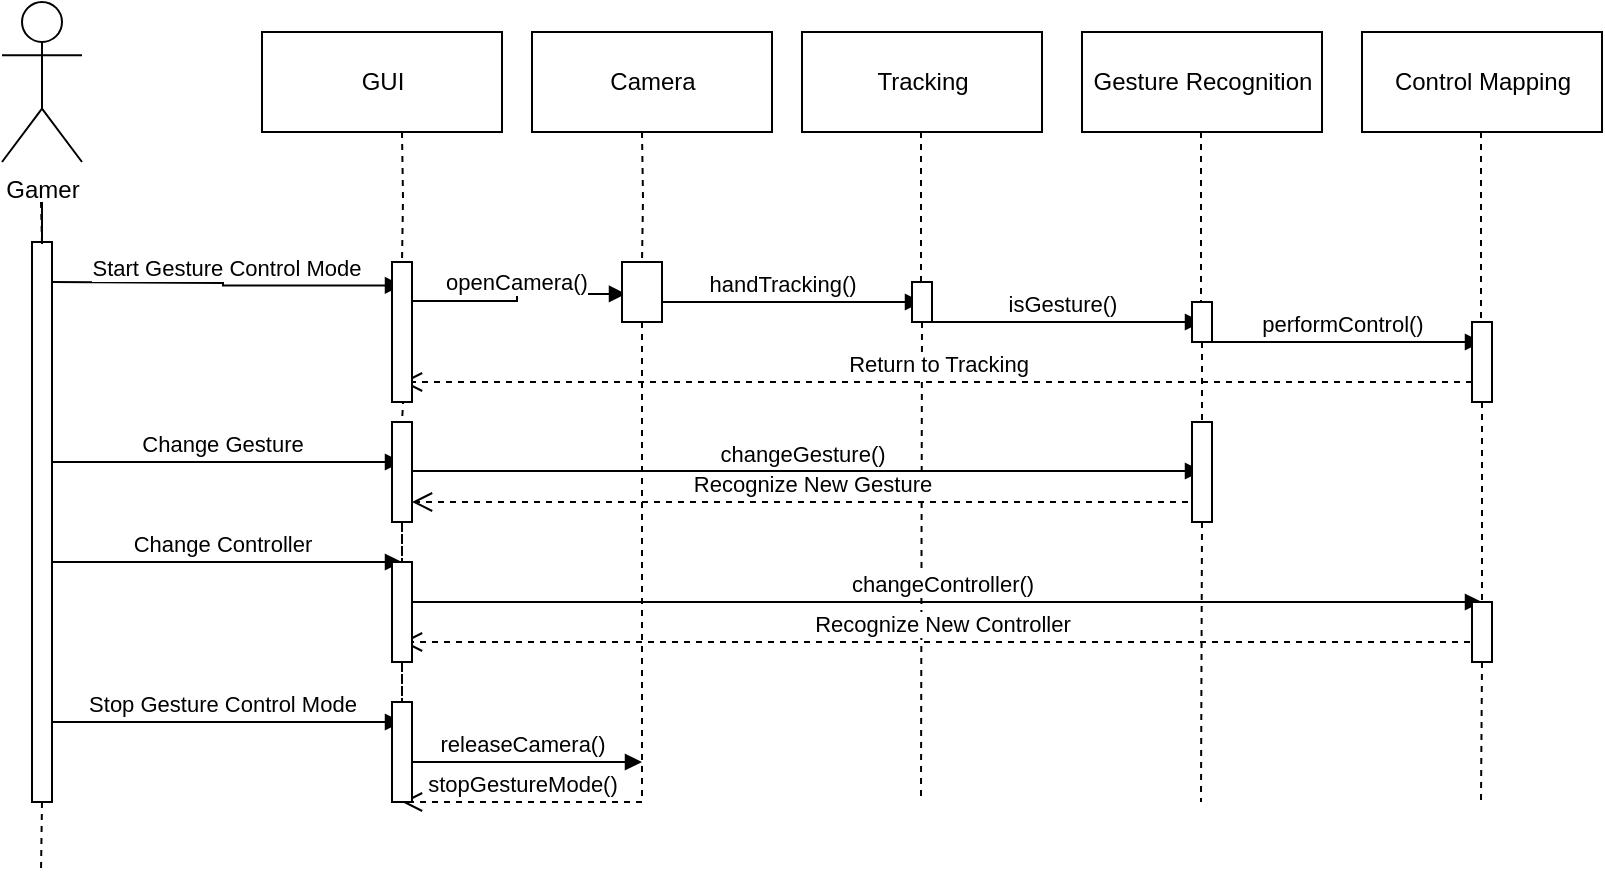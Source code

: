 <mxfile version="15.4.0" type="onedrive"><diagram id="-JnjD5RMpxpL0kL7AD1P" name="Page-1"><mxGraphModel dx="782" dy="468" grid="1" gridSize="10" guides="1" tooltips="1" connect="1" arrows="1" fold="1" page="1" pageScale="1" pageWidth="850" pageHeight="1100" math="0" shadow="0"><root><mxCell id="0"/><mxCell id="1" parent="0"/><mxCell id="joRERGDHvJFNnGr7L4Vj-1" value="Gamer" style="shape=umlActor;verticalLabelPosition=bottom;verticalAlign=top;html=1;outlineConnect=0;" parent="1" vertex="1"><mxGeometry x="40" y="40" width="40" height="80" as="geometry"/></mxCell><mxCell id="joRERGDHvJFNnGr7L4Vj-2" value="GUI" style="html=1;" parent="1" vertex="1"><mxGeometry x="170" y="55" width="120" height="50" as="geometry"/></mxCell><mxCell id="joRERGDHvJFNnGr7L4Vj-3" value="Camera" style="html=1;" parent="1" vertex="1"><mxGeometry x="305" y="55" width="120" height="50" as="geometry"/></mxCell><mxCell id="joRERGDHvJFNnGr7L4Vj-4" value="Tracking" style="html=1;" parent="1" vertex="1"><mxGeometry x="440" y="55" width="120" height="50" as="geometry"/></mxCell><mxCell id="joRERGDHvJFNnGr7L4Vj-5" value="Gesture Recognition" style="html=1;" parent="1" vertex="1"><mxGeometry x="580" y="55" width="120" height="50" as="geometry"/></mxCell><mxCell id="joRERGDHvJFNnGr7L4Vj-6" value="Control Mapping" style="html=1;" parent="1" vertex="1"><mxGeometry x="720" y="55" width="120" height="50" as="geometry"/></mxCell><mxCell id="joRERGDHvJFNnGr7L4Vj-11" style="edgeStyle=orthogonalEdgeStyle;rounded=0;orthogonalLoop=1;jettySize=auto;html=1;exitX=0.5;exitY=1;exitDx=0;exitDy=0;dashed=1;endArrow=none;endFill=0;startArrow=none;" parent="1" source="joRERGDHvJFNnGr7L4Vj-82" edge="1"><mxGeometry relative="1" as="geometry"><mxPoint x="360" y="440" as="targetPoint"/><mxPoint x="360" y="105" as="sourcePoint"/></mxGeometry></mxCell><mxCell id="joRERGDHvJFNnGr7L4Vj-12" style="edgeStyle=orthogonalEdgeStyle;rounded=0;orthogonalLoop=1;jettySize=auto;html=1;exitX=0.5;exitY=1;exitDx=0;exitDy=0;dashed=1;endArrow=none;endFill=0;startArrow=none;" parent="1" source="joRERGDHvJFNnGr7L4Vj-49" edge="1"><mxGeometry relative="1" as="geometry"><mxPoint x="59.5" y="475" as="targetPoint"/><mxPoint x="59.5" y="140" as="sourcePoint"/></mxGeometry></mxCell><mxCell id="joRERGDHvJFNnGr7L4Vj-13" style="edgeStyle=orthogonalEdgeStyle;rounded=0;orthogonalLoop=1;jettySize=auto;html=1;exitX=0.5;exitY=1;exitDx=0;exitDy=0;dashed=1;endArrow=none;endFill=0;startArrow=none;" parent="1" source="joRERGDHvJFNnGr7L4Vj-80" edge="1"><mxGeometry relative="1" as="geometry"><mxPoint x="499.5" y="440" as="targetPoint"/><mxPoint x="499.5" y="105" as="sourcePoint"/></mxGeometry></mxCell><mxCell id="joRERGDHvJFNnGr7L4Vj-14" style="edgeStyle=orthogonalEdgeStyle;rounded=0;orthogonalLoop=1;jettySize=auto;html=1;exitX=0.5;exitY=1;exitDx=0;exitDy=0;dashed=1;endArrow=none;endFill=0;startArrow=none;" parent="1" source="joRERGDHvJFNnGr7L4Vj-70" edge="1"><mxGeometry relative="1" as="geometry"><mxPoint x="639.5" y="440" as="targetPoint"/><mxPoint x="639.5" y="105" as="sourcePoint"/></mxGeometry></mxCell><mxCell id="joRERGDHvJFNnGr7L4Vj-17" style="edgeStyle=orthogonalEdgeStyle;rounded=0;orthogonalLoop=1;jettySize=auto;html=1;exitX=0.5;exitY=1;exitDx=0;exitDy=0;dashed=1;endArrow=none;endFill=0;startArrow=none;" parent="1" source="joRERGDHvJFNnGr7L4Vj-72" edge="1"><mxGeometry relative="1" as="geometry"><mxPoint x="779.5" y="440" as="targetPoint"/><mxPoint x="779.5" y="105" as="sourcePoint"/></mxGeometry></mxCell><mxCell id="joRERGDHvJFNnGr7L4Vj-25" value="Change Gesture" style="html=1;verticalAlign=bottom;endArrow=block;rounded=0;edgeStyle=orthogonalEdgeStyle;" parent="1" edge="1"><mxGeometry width="80" relative="1" as="geometry"><mxPoint x="60" y="270" as="sourcePoint"/><mxPoint x="240" y="270" as="targetPoint"/></mxGeometry></mxCell><mxCell id="joRERGDHvJFNnGr7L4Vj-26" value="Change Controller" style="html=1;verticalAlign=bottom;endArrow=block;rounded=0;edgeStyle=orthogonalEdgeStyle;" parent="1" edge="1"><mxGeometry width="80" relative="1" as="geometry"><mxPoint x="60" y="320" as="sourcePoint"/><mxPoint x="240" y="320" as="targetPoint"/></mxGeometry></mxCell><mxCell id="joRERGDHvJFNnGr7L4Vj-27" value="Stop Gesture Control Mode" style="html=1;verticalAlign=bottom;endArrow=block;rounded=0;edgeStyle=orthogonalEdgeStyle;" parent="1" edge="1"><mxGeometry width="80" relative="1" as="geometry"><mxPoint x="60" y="400" as="sourcePoint"/><mxPoint x="240" y="400" as="targetPoint"/></mxGeometry></mxCell><mxCell id="joRERGDHvJFNnGr7L4Vj-28" style="edgeStyle=orthogonalEdgeStyle;rounded=0;orthogonalLoop=1;jettySize=auto;html=1;exitX=0.5;exitY=1;exitDx=0;exitDy=0;dashed=1;endArrow=none;endFill=0;startArrow=none;" parent="1" source="joRERGDHvJFNnGr7L4Vj-66" edge="1"><mxGeometry relative="1" as="geometry"><mxPoint x="240" y="440" as="targetPoint"/><mxPoint x="240" y="105" as="sourcePoint"/></mxGeometry></mxCell><mxCell id="joRERGDHvJFNnGr7L4Vj-29" value="openCamera()" style="html=1;verticalAlign=bottom;endArrow=block;rounded=0;edgeStyle=orthogonalEdgeStyle;entryX=0.1;entryY=0.533;entryDx=0;entryDy=0;entryPerimeter=0;exitX=0.3;exitY=0.278;exitDx=0;exitDy=0;exitPerimeter=0;" parent="1" source="joRERGDHvJFNnGr7L4Vj-68" target="joRERGDHvJFNnGr7L4Vj-82" edge="1"><mxGeometry width="80" relative="1" as="geometry"><mxPoint x="240" y="180" as="sourcePoint"/><mxPoint x="360" y="180" as="targetPoint"/></mxGeometry></mxCell><mxCell id="joRERGDHvJFNnGr7L4Vj-30" value="handTracking()" style="html=1;verticalAlign=bottom;endArrow=block;rounded=0;edgeStyle=orthogonalEdgeStyle;" parent="1" edge="1"><mxGeometry width="80" relative="1" as="geometry"><mxPoint x="360" y="190" as="sourcePoint"/><mxPoint x="500" y="190" as="targetPoint"/></mxGeometry></mxCell><mxCell id="joRERGDHvJFNnGr7L4Vj-33" value="isGesture()" style="html=1;verticalAlign=bottom;endArrow=block;rounded=0;edgeStyle=orthogonalEdgeStyle;" parent="1" edge="1"><mxGeometry width="80" relative="1" as="geometry"><mxPoint x="500" y="200" as="sourcePoint"/><mxPoint x="640" y="200" as="targetPoint"/></mxGeometry></mxCell><mxCell id="joRERGDHvJFNnGr7L4Vj-37" value="performControl()" style="html=1;verticalAlign=bottom;endArrow=block;rounded=0;edgeStyle=orthogonalEdgeStyle;" parent="1" edge="1"><mxGeometry width="80" relative="1" as="geometry"><mxPoint x="640" y="210" as="sourcePoint"/><mxPoint x="780" y="210" as="targetPoint"/></mxGeometry></mxCell><mxCell id="joRERGDHvJFNnGr7L4Vj-38" value="changeGesture()" style="html=1;verticalAlign=bottom;endArrow=block;rounded=0;edgeStyle=orthogonalEdgeStyle;" parent="1" edge="1"><mxGeometry width="80" relative="1" as="geometry"><mxPoint x="240" y="274.5" as="sourcePoint"/><mxPoint x="640" y="274.5" as="targetPoint"/></mxGeometry></mxCell><mxCell id="joRERGDHvJFNnGr7L4Vj-39" value="Recognize New Gesture" style="html=1;verticalAlign=bottom;endArrow=open;dashed=1;endSize=8;rounded=0;edgeStyle=orthogonalEdgeStyle;" parent="1" edge="1"><mxGeometry relative="1" as="geometry"><mxPoint x="645" y="290" as="sourcePoint"/><mxPoint x="245" y="290" as="targetPoint"/></mxGeometry></mxCell><mxCell id="joRERGDHvJFNnGr7L4Vj-40" value="changeController()" style="html=1;verticalAlign=bottom;endArrow=block;rounded=0;edgeStyle=orthogonalEdgeStyle;" parent="1" edge="1"><mxGeometry width="80" relative="1" as="geometry"><mxPoint x="240" y="340" as="sourcePoint"/><mxPoint x="780" y="340" as="targetPoint"/></mxGeometry></mxCell><mxCell id="joRERGDHvJFNnGr7L4Vj-41" value="Recognize New Controller" style="html=1;verticalAlign=bottom;endArrow=open;dashed=1;endSize=8;rounded=0;edgeStyle=orthogonalEdgeStyle;" parent="1" edge="1"><mxGeometry relative="1" as="geometry"><mxPoint x="780" y="360" as="sourcePoint"/><mxPoint x="240" y="360" as="targetPoint"/></mxGeometry></mxCell><mxCell id="joRERGDHvJFNnGr7L4Vj-43" value="releaseCamera()" style="html=1;verticalAlign=bottom;endArrow=block;rounded=0;edgeStyle=orthogonalEdgeStyle;" parent="1" edge="1"><mxGeometry width="80" relative="1" as="geometry"><mxPoint x="240" y="420" as="sourcePoint"/><mxPoint x="360" y="420" as="targetPoint"/><Array as="points"><mxPoint x="290" y="420"/><mxPoint x="290" y="420"/></Array></mxGeometry></mxCell><mxCell id="joRERGDHvJFNnGr7L4Vj-48" value="stopGestureMode()" style="html=1;verticalAlign=bottom;endArrow=open;dashed=1;endSize=8;rounded=0;edgeStyle=orthogonalEdgeStyle;" parent="1" edge="1"><mxGeometry relative="1" as="geometry"><mxPoint x="360" y="440" as="sourcePoint"/><mxPoint x="240" y="440" as="targetPoint"/></mxGeometry></mxCell><mxCell id="joRERGDHvJFNnGr7L4Vj-49" value="" style="html=1;points=[];perimeter=orthogonalPerimeter;" parent="1" vertex="1"><mxGeometry x="55" y="160" width="10" height="280" as="geometry"/></mxCell><mxCell id="joRERGDHvJFNnGr7L4Vj-50" value="" style="edgeStyle=orthogonalEdgeStyle;rounded=0;orthogonalLoop=1;jettySize=auto;html=1;exitX=0.5;exitY=1;exitDx=0;exitDy=0;dashed=1;endArrow=none;endFill=0;" parent="1" target="joRERGDHvJFNnGr7L4Vj-49" edge="1"><mxGeometry relative="1" as="geometry"><mxPoint x="59.5" y="475" as="targetPoint"/><mxPoint x="59.5" y="140" as="sourcePoint"/></mxGeometry></mxCell><mxCell id="joRERGDHvJFNnGr7L4Vj-60" value="" style="edgeStyle=orthogonalEdgeStyle;rounded=0;orthogonalLoop=1;jettySize=auto;html=1;exitX=0.5;exitY=1;exitDx=0;exitDy=0;dashed=1;endArrow=none;endFill=0;startArrow=none;" parent="1" source="joRERGDHvJFNnGr7L4Vj-68" edge="1"><mxGeometry relative="1" as="geometry"><mxPoint x="240" y="220" as="targetPoint"/><mxPoint x="240" y="105" as="sourcePoint"/></mxGeometry></mxCell><mxCell id="joRERGDHvJFNnGr7L4Vj-61" value="" style="html=1;points=[];perimeter=orthogonalPerimeter;" parent="1" vertex="1"><mxGeometry x="235" y="250" width="10" height="50" as="geometry"/></mxCell><mxCell id="joRERGDHvJFNnGr7L4Vj-63" value="" style="edgeStyle=orthogonalEdgeStyle;rounded=0;orthogonalLoop=1;jettySize=auto;html=1;exitX=0.5;exitY=1;exitDx=0;exitDy=0;dashed=1;endArrow=none;endFill=0;startArrow=none;" parent="1" target="joRERGDHvJFNnGr7L4Vj-61" edge="1"><mxGeometry relative="1" as="geometry"><mxPoint x="240" y="440" as="targetPoint"/><mxPoint x="240" y="220" as="sourcePoint"/></mxGeometry></mxCell><mxCell id="joRERGDHvJFNnGr7L4Vj-64" value="" style="html=1;points=[];perimeter=orthogonalPerimeter;" parent="1" vertex="1"><mxGeometry x="235" y="320" width="10" height="50" as="geometry"/></mxCell><mxCell id="joRERGDHvJFNnGr7L4Vj-65" value="" style="edgeStyle=orthogonalEdgeStyle;rounded=0;orthogonalLoop=1;jettySize=auto;html=1;exitX=0.5;exitY=1;exitDx=0;exitDy=0;dashed=1;endArrow=none;endFill=0;startArrow=none;" parent="1" source="joRERGDHvJFNnGr7L4Vj-61" target="joRERGDHvJFNnGr7L4Vj-64" edge="1"><mxGeometry relative="1" as="geometry"><mxPoint x="240" y="440" as="targetPoint"/><mxPoint x="240" y="300" as="sourcePoint"/></mxGeometry></mxCell><mxCell id="joRERGDHvJFNnGr7L4Vj-66" value="" style="html=1;points=[];perimeter=orthogonalPerimeter;" parent="1" vertex="1"><mxGeometry x="235" y="390" width="10" height="50" as="geometry"/></mxCell><mxCell id="joRERGDHvJFNnGr7L4Vj-67" value="" style="edgeStyle=orthogonalEdgeStyle;rounded=0;orthogonalLoop=1;jettySize=auto;html=1;exitX=0.5;exitY=1;exitDx=0;exitDy=0;dashed=1;endArrow=none;endFill=0;startArrow=none;" parent="1" source="joRERGDHvJFNnGr7L4Vj-64" target="joRERGDHvJFNnGr7L4Vj-66" edge="1"><mxGeometry relative="1" as="geometry"><mxPoint x="240" y="440" as="targetPoint"/><mxPoint x="240" y="370" as="sourcePoint"/></mxGeometry></mxCell><mxCell id="joRERGDHvJFNnGr7L4Vj-69" value="" style="edgeStyle=orthogonalEdgeStyle;rounded=0;orthogonalLoop=1;jettySize=auto;html=1;exitX=0.5;exitY=1;exitDx=0;exitDy=0;dashed=1;endArrow=none;endFill=0;" parent="1" target="joRERGDHvJFNnGr7L4Vj-68" edge="1"><mxGeometry relative="1" as="geometry"><mxPoint x="240" y="220" as="targetPoint"/><mxPoint x="240" y="105" as="sourcePoint"/></mxGeometry></mxCell><mxCell id="joRERGDHvJFNnGr7L4Vj-70" value="" style="html=1;points=[];perimeter=orthogonalPerimeter;" parent="1" vertex="1"><mxGeometry x="635" y="250" width="10" height="50" as="geometry"/></mxCell><mxCell id="joRERGDHvJFNnGr7L4Vj-71" value="" style="edgeStyle=orthogonalEdgeStyle;rounded=0;orthogonalLoop=1;jettySize=auto;html=1;exitX=0.5;exitY=1;exitDx=0;exitDy=0;dashed=1;endArrow=none;endFill=0;startArrow=none;" parent="1" source="joRERGDHvJFNnGr7L4Vj-78" target="joRERGDHvJFNnGr7L4Vj-70" edge="1"><mxGeometry relative="1" as="geometry"><mxPoint x="639.5" y="440" as="targetPoint"/><mxPoint x="639.5" y="105" as="sourcePoint"/></mxGeometry></mxCell><mxCell id="joRERGDHvJFNnGr7L4Vj-72" value="" style="html=1;points=[];perimeter=orthogonalPerimeter;" parent="1" vertex="1"><mxGeometry x="775" y="340" width="10" height="30" as="geometry"/></mxCell><mxCell id="joRERGDHvJFNnGr7L4Vj-73" value="" style="edgeStyle=orthogonalEdgeStyle;rounded=0;orthogonalLoop=1;jettySize=auto;html=1;exitX=0.5;exitY=1;exitDx=0;exitDy=0;dashed=1;endArrow=none;endFill=0;startArrow=none;" parent="1" source="joRERGDHvJFNnGr7L4Vj-74" target="joRERGDHvJFNnGr7L4Vj-72" edge="1"><mxGeometry relative="1" as="geometry"><mxPoint x="779.5" y="440" as="targetPoint"/><mxPoint x="779.5" y="105" as="sourcePoint"/></mxGeometry></mxCell><mxCell id="joRERGDHvJFNnGr7L4Vj-74" value="" style="html=1;points=[];perimeter=orthogonalPerimeter;" parent="1" vertex="1"><mxGeometry x="775" y="200" width="10" height="40" as="geometry"/></mxCell><mxCell id="joRERGDHvJFNnGr7L4Vj-75" value="" style="edgeStyle=orthogonalEdgeStyle;rounded=0;orthogonalLoop=1;jettySize=auto;html=1;exitX=0.5;exitY=1;exitDx=0;exitDy=0;dashed=1;endArrow=none;endFill=0;" parent="1" target="joRERGDHvJFNnGr7L4Vj-74" edge="1"><mxGeometry relative="1" as="geometry"><mxPoint x="780" y="340" as="targetPoint"/><mxPoint x="779.5" y="105" as="sourcePoint"/></mxGeometry></mxCell><mxCell id="joRERGDHvJFNnGr7L4Vj-78" value="" style="html=1;points=[];perimeter=orthogonalPerimeter;" parent="1" vertex="1"><mxGeometry x="635" y="190" width="10" height="20" as="geometry"/></mxCell><mxCell id="joRERGDHvJFNnGr7L4Vj-79" value="" style="edgeStyle=orthogonalEdgeStyle;rounded=0;orthogonalLoop=1;jettySize=auto;html=1;exitX=0.5;exitY=1;exitDx=0;exitDy=0;dashed=1;endArrow=none;endFill=0;" parent="1" target="joRERGDHvJFNnGr7L4Vj-78" edge="1"><mxGeometry relative="1" as="geometry"><mxPoint x="640" y="250" as="targetPoint"/><mxPoint x="639.5" y="105" as="sourcePoint"/></mxGeometry></mxCell><mxCell id="joRERGDHvJFNnGr7L4Vj-80" value="" style="html=1;points=[];perimeter=orthogonalPerimeter;" parent="1" vertex="1"><mxGeometry x="495" y="180" width="10" height="20" as="geometry"/></mxCell><mxCell id="joRERGDHvJFNnGr7L4Vj-81" value="" style="edgeStyle=orthogonalEdgeStyle;rounded=0;orthogonalLoop=1;jettySize=auto;html=1;exitX=0.5;exitY=1;exitDx=0;exitDy=0;dashed=1;endArrow=none;endFill=0;" parent="1" target="joRERGDHvJFNnGr7L4Vj-80" edge="1"><mxGeometry relative="1" as="geometry"><mxPoint x="499.5" y="440" as="targetPoint"/><mxPoint x="499.5" y="105" as="sourcePoint"/></mxGeometry></mxCell><mxCell id="joRERGDHvJFNnGr7L4Vj-82" value="" style="html=1;points=[];perimeter=orthogonalPerimeter;" parent="1" vertex="1"><mxGeometry x="350" y="170" width="20" height="30" as="geometry"/></mxCell><mxCell id="joRERGDHvJFNnGr7L4Vj-84" value="" style="edgeStyle=orthogonalEdgeStyle;rounded=0;orthogonalLoop=1;jettySize=auto;html=1;exitX=0.5;exitY=1;exitDx=0;exitDy=0;dashed=1;endArrow=none;endFill=0;" parent="1" target="joRERGDHvJFNnGr7L4Vj-82" edge="1"><mxGeometry relative="1" as="geometry"><mxPoint x="360" y="440" as="targetPoint"/><mxPoint x="360" y="105" as="sourcePoint"/></mxGeometry></mxCell><mxCell id="S5Cq73Q-BCQ6ke8IhMFt-1" value="Return to Tracking" style="html=1;verticalAlign=bottom;endArrow=open;dashed=1;endSize=8;rounded=0;edgeStyle=orthogonalEdgeStyle;" edge="1" parent="1"><mxGeometry relative="1" as="geometry"><mxPoint x="775" y="230" as="sourcePoint"/><mxPoint x="240" y="230" as="targetPoint"/></mxGeometry></mxCell><mxCell id="S5Cq73Q-BCQ6ke8IhMFt-2" value="Start Gesture Control Mode" style="html=1;verticalAlign=bottom;endArrow=block;rounded=0;edgeStyle=orthogonalEdgeStyle;entryX=0.5;entryY=0.167;entryDx=0;entryDy=0;entryPerimeter=0;" edge="1" parent="1" target="joRERGDHvJFNnGr7L4Vj-68"><mxGeometry width="80" relative="1" as="geometry"><mxPoint x="65" y="180" as="sourcePoint"/><mxPoint x="145" y="180" as="targetPoint"/></mxGeometry></mxCell><mxCell id="joRERGDHvJFNnGr7L4Vj-68" value="" style="html=1;points=[];perimeter=orthogonalPerimeter;" parent="1" vertex="1"><mxGeometry x="235" y="170" width="10" height="70" as="geometry"/></mxCell></root></mxGraphModel></diagram></mxfile>